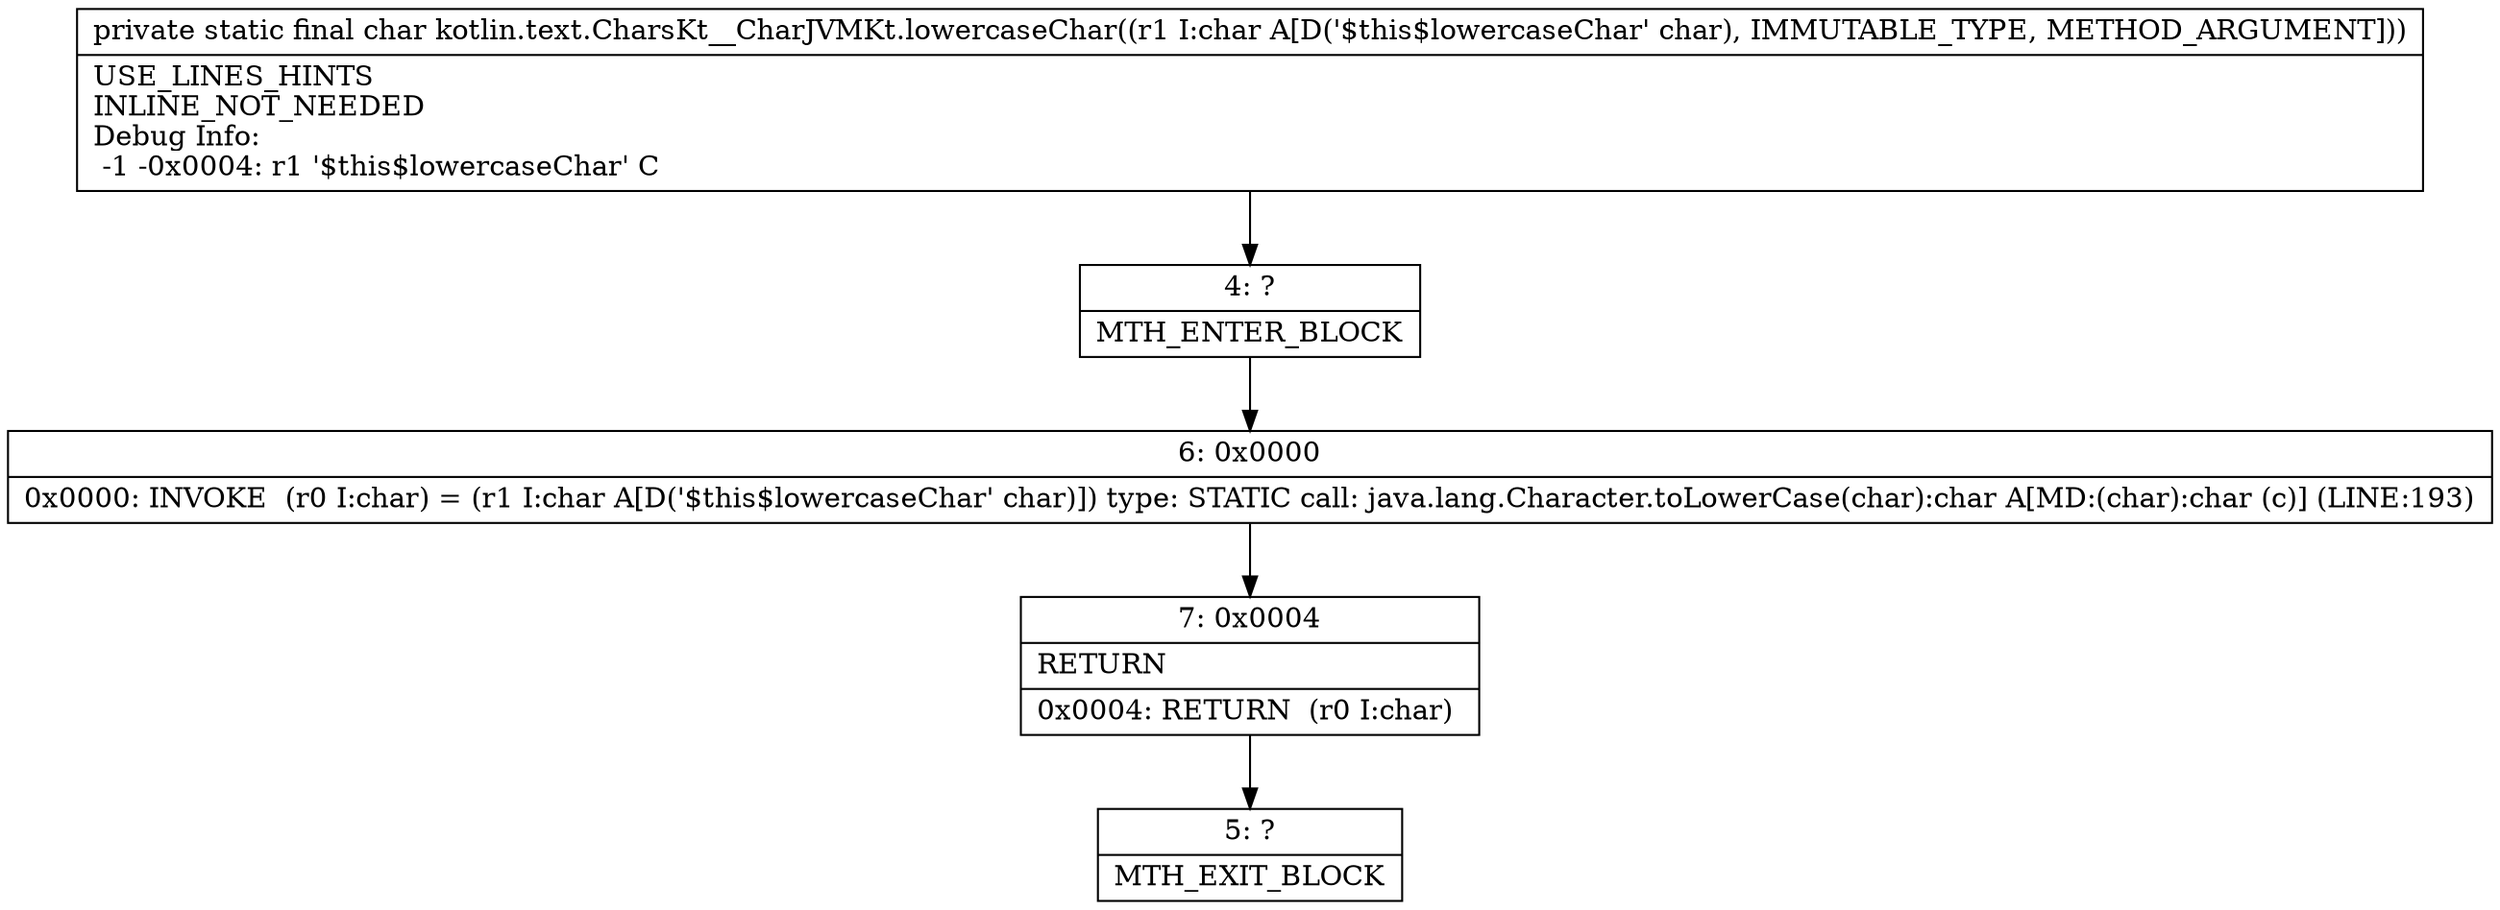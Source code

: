 digraph "CFG forkotlin.text.CharsKt__CharJVMKt.lowercaseChar(C)C" {
Node_4 [shape=record,label="{4\:\ ?|MTH_ENTER_BLOCK\l}"];
Node_6 [shape=record,label="{6\:\ 0x0000|0x0000: INVOKE  (r0 I:char) = (r1 I:char A[D('$this$lowercaseChar' char)]) type: STATIC call: java.lang.Character.toLowerCase(char):char A[MD:(char):char (c)] (LINE:193)\l}"];
Node_7 [shape=record,label="{7\:\ 0x0004|RETURN\l|0x0004: RETURN  (r0 I:char) \l}"];
Node_5 [shape=record,label="{5\:\ ?|MTH_EXIT_BLOCK\l}"];
MethodNode[shape=record,label="{private static final char kotlin.text.CharsKt__CharJVMKt.lowercaseChar((r1 I:char A[D('$this$lowercaseChar' char), IMMUTABLE_TYPE, METHOD_ARGUMENT]))  | USE_LINES_HINTS\lINLINE_NOT_NEEDED\lDebug Info:\l  \-1 \-0x0004: r1 '$this$lowercaseChar' C\l}"];
MethodNode -> Node_4;Node_4 -> Node_6;
Node_6 -> Node_7;
Node_7 -> Node_5;
}

